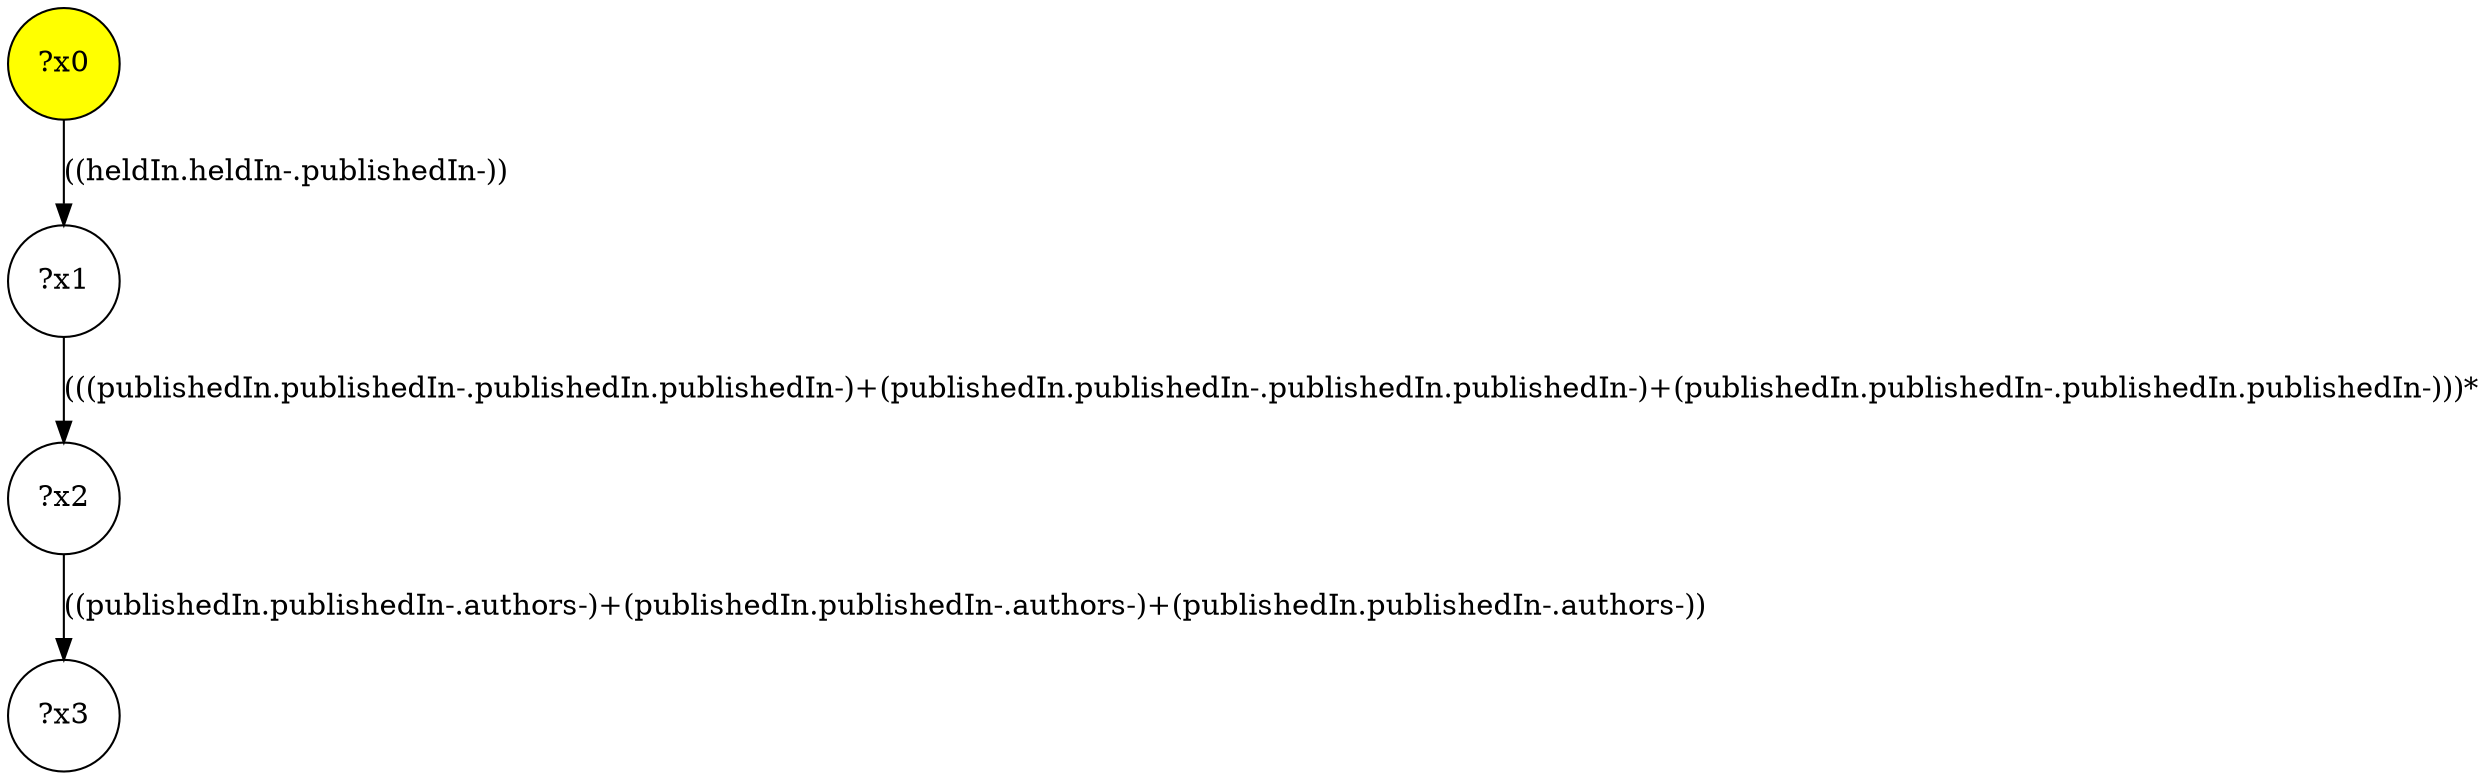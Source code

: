 digraph g {
	x0 [fillcolor="yellow", style="filled," shape=circle, label="?x0"];
	x1 [shape=circle, label="?x1"];
	x0 -> x1 [label="((heldIn.heldIn-.publishedIn-))"];
	x2 [shape=circle, label="?x2"];
	x1 -> x2 [label="(((publishedIn.publishedIn-.publishedIn.publishedIn-)+(publishedIn.publishedIn-.publishedIn.publishedIn-)+(publishedIn.publishedIn-.publishedIn.publishedIn-)))*"];
	x3 [shape=circle, label="?x3"];
	x2 -> x3 [label="((publishedIn.publishedIn-.authors-)+(publishedIn.publishedIn-.authors-)+(publishedIn.publishedIn-.authors-))"];
}
